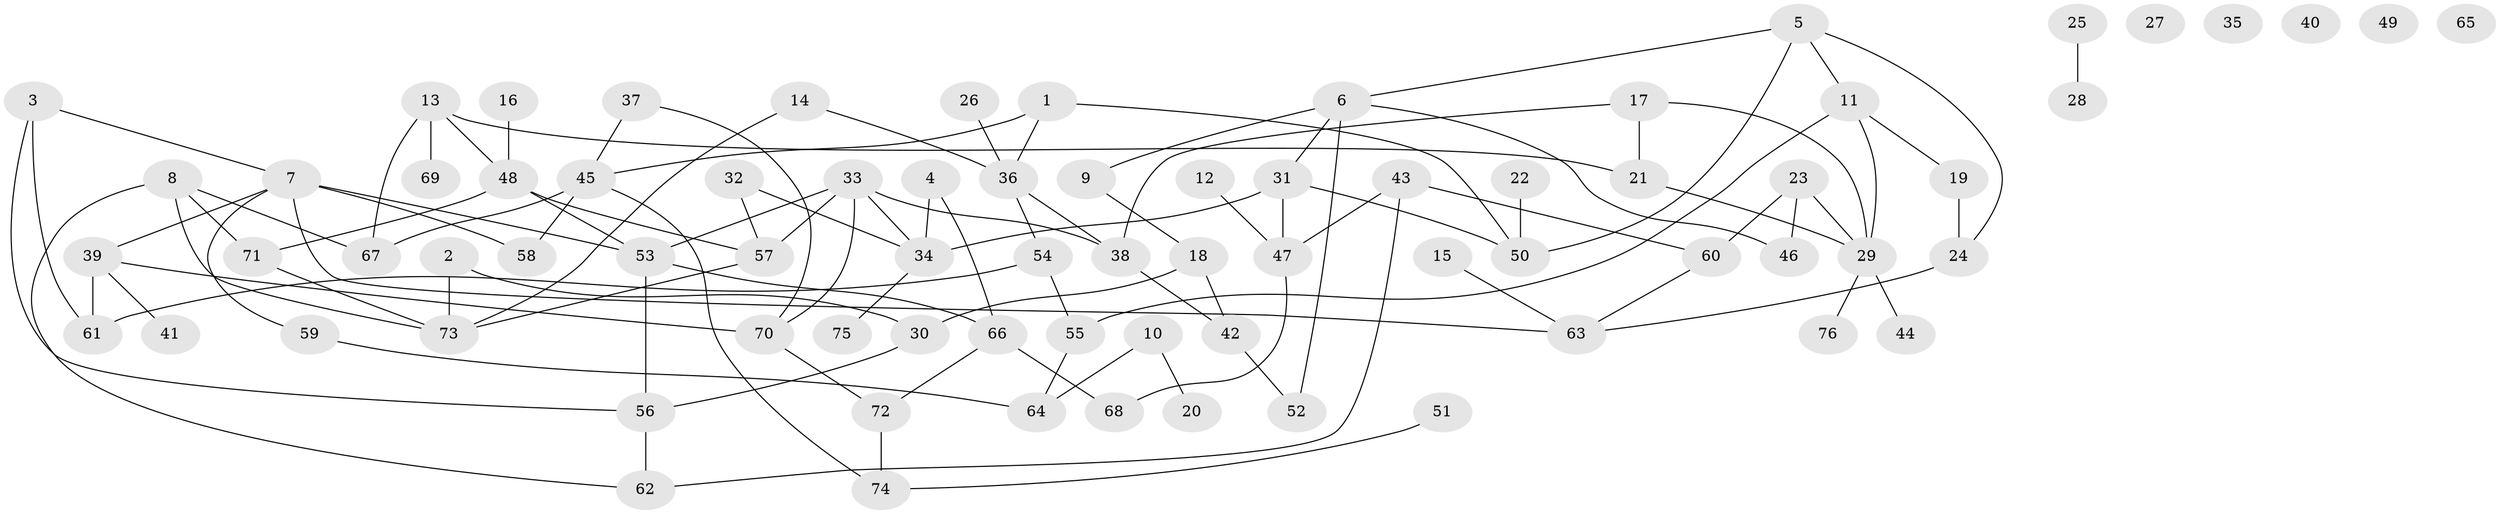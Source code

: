 // coarse degree distribution, {6: 0.09433962264150944, 2: 0.20754716981132076, 7: 0.03773584905660377, 5: 0.11320754716981132, 4: 0.09433962264150944, 1: 0.18867924528301888, 8: 0.03773584905660377, 3: 0.11320754716981132, 0: 0.11320754716981132}
// Generated by graph-tools (version 1.1) at 2025/23/03/03/25 07:23:29]
// undirected, 76 vertices, 104 edges
graph export_dot {
graph [start="1"]
  node [color=gray90,style=filled];
  1;
  2;
  3;
  4;
  5;
  6;
  7;
  8;
  9;
  10;
  11;
  12;
  13;
  14;
  15;
  16;
  17;
  18;
  19;
  20;
  21;
  22;
  23;
  24;
  25;
  26;
  27;
  28;
  29;
  30;
  31;
  32;
  33;
  34;
  35;
  36;
  37;
  38;
  39;
  40;
  41;
  42;
  43;
  44;
  45;
  46;
  47;
  48;
  49;
  50;
  51;
  52;
  53;
  54;
  55;
  56;
  57;
  58;
  59;
  60;
  61;
  62;
  63;
  64;
  65;
  66;
  67;
  68;
  69;
  70;
  71;
  72;
  73;
  74;
  75;
  76;
  1 -- 36;
  1 -- 45;
  1 -- 50;
  2 -- 30;
  2 -- 73;
  3 -- 7;
  3 -- 56;
  3 -- 61;
  4 -- 34;
  4 -- 66;
  5 -- 6;
  5 -- 11;
  5 -- 24;
  5 -- 50;
  6 -- 9;
  6 -- 31;
  6 -- 46;
  6 -- 52;
  7 -- 39;
  7 -- 53;
  7 -- 58;
  7 -- 59;
  7 -- 63;
  8 -- 62;
  8 -- 67;
  8 -- 71;
  8 -- 73;
  9 -- 18;
  10 -- 20;
  10 -- 64;
  11 -- 19;
  11 -- 29;
  11 -- 55;
  12 -- 47;
  13 -- 21;
  13 -- 48;
  13 -- 67;
  13 -- 69;
  14 -- 36;
  14 -- 73;
  15 -- 63;
  16 -- 48;
  17 -- 21;
  17 -- 29;
  17 -- 38;
  18 -- 30;
  18 -- 42;
  19 -- 24;
  21 -- 29;
  22 -- 50;
  23 -- 29;
  23 -- 46;
  23 -- 60;
  24 -- 63;
  25 -- 28;
  26 -- 36;
  29 -- 44;
  29 -- 76;
  30 -- 56;
  31 -- 34;
  31 -- 47;
  31 -- 50;
  32 -- 34;
  32 -- 57;
  33 -- 34;
  33 -- 38;
  33 -- 53;
  33 -- 57;
  33 -- 70;
  34 -- 75;
  36 -- 38;
  36 -- 54;
  37 -- 45;
  37 -- 70;
  38 -- 42;
  39 -- 41;
  39 -- 61;
  39 -- 70;
  42 -- 52;
  43 -- 47;
  43 -- 60;
  43 -- 62;
  45 -- 58;
  45 -- 67;
  45 -- 74;
  47 -- 68;
  48 -- 53;
  48 -- 57;
  48 -- 71;
  51 -- 74;
  53 -- 56;
  53 -- 66;
  54 -- 55;
  54 -- 61;
  55 -- 64;
  56 -- 62;
  57 -- 73;
  59 -- 64;
  60 -- 63;
  66 -- 68;
  66 -- 72;
  70 -- 72;
  71 -- 73;
  72 -- 74;
}
